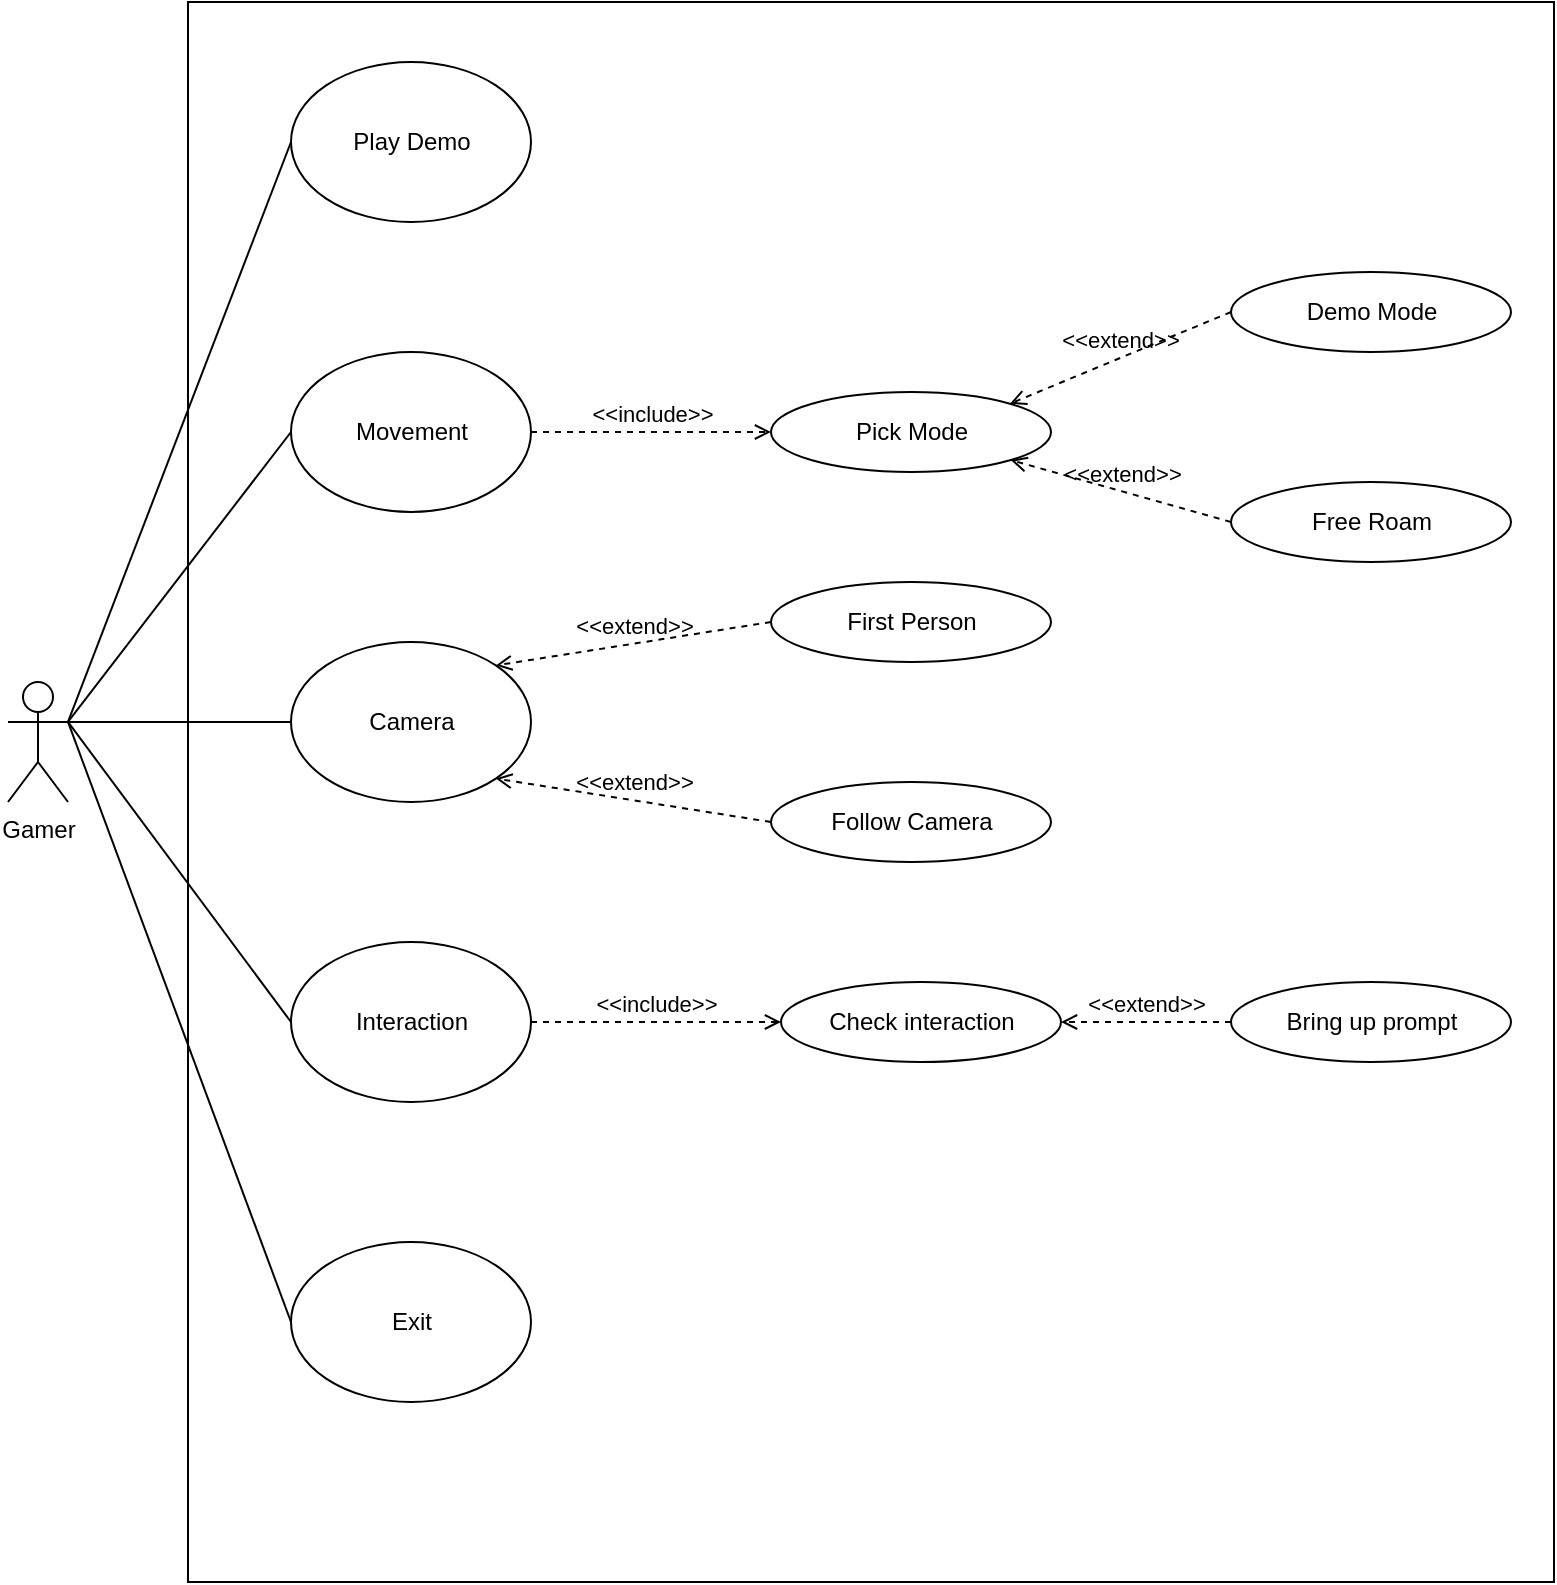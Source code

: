 <mxfile version="21.0.10" type="onedrive"><diagram name="Page-1" id="ma5Lmf_CDF-8DaPkn2zQ"><mxGraphModel grid="1" page="1" gridSize="10" guides="1" tooltips="1" connect="1" arrows="1" fold="1" pageScale="1" pageWidth="827" pageHeight="1169" math="0" shadow="0"><root><mxCell id="0"/><mxCell id="1" parent="0"/><mxCell id="ryDiJ-uIOphcoGZAUXl2-1" value="" style="rounded=0;whiteSpace=wrap;html=1;" vertex="1" parent="1"><mxGeometry x="97" y="40" width="683" height="790" as="geometry"/></mxCell><mxCell id="ryDiJ-uIOphcoGZAUXl2-2" value="Gamer" style="shape=umlActor;verticalLabelPosition=bottom;verticalAlign=top;html=1;outlineConnect=0;" vertex="1" parent="1"><mxGeometry x="7" y="380" width="30" height="60" as="geometry"/></mxCell><mxCell id="ryDiJ-uIOphcoGZAUXl2-3" value="Play Demo" style="ellipse;whiteSpace=wrap;html=1;" vertex="1" parent="1"><mxGeometry x="148.5" y="70" width="120" height="80" as="geometry"/></mxCell><mxCell id="ryDiJ-uIOphcoGZAUXl2-4" value="Movement" style="ellipse;whiteSpace=wrap;html=1;" vertex="1" parent="1"><mxGeometry x="148.5" y="215" width="120" height="80" as="geometry"/></mxCell><mxCell id="ryDiJ-uIOphcoGZAUXl2-5" value="Camera" style="ellipse;whiteSpace=wrap;html=1;" vertex="1" parent="1"><mxGeometry x="148.5" y="360" width="120" height="80" as="geometry"/></mxCell><mxCell id="ryDiJ-uIOphcoGZAUXl2-6" value="Interaction" style="ellipse;whiteSpace=wrap;html=1;" vertex="1" parent="1"><mxGeometry x="148.5" y="510" width="120" height="80" as="geometry"/></mxCell><mxCell id="ryDiJ-uIOphcoGZAUXl2-7" value="Exit" style="ellipse;whiteSpace=wrap;html=1;" vertex="1" parent="1"><mxGeometry x="148.5" y="660" width="120" height="80" as="geometry"/></mxCell><mxCell id="ryDiJ-uIOphcoGZAUXl2-8" value="Free Roam" style="ellipse;whiteSpace=wrap;html=1;" vertex="1" parent="1"><mxGeometry x="618.5" y="280" width="140" height="40" as="geometry"/></mxCell><mxCell id="ryDiJ-uIOphcoGZAUXl2-9" value="Demo Mode" style="ellipse;whiteSpace=wrap;html=1;" vertex="1" parent="1"><mxGeometry x="618.5" y="175" width="140" height="40" as="geometry"/></mxCell><mxCell id="ryDiJ-uIOphcoGZAUXl2-10" value="First Person" style="ellipse;whiteSpace=wrap;html=1;" vertex="1" parent="1"><mxGeometry x="388.5" y="330" width="140" height="40" as="geometry"/></mxCell><mxCell id="ryDiJ-uIOphcoGZAUXl2-11" value="Follow Camera" style="ellipse;whiteSpace=wrap;html=1;" vertex="1" parent="1"><mxGeometry x="388.5" y="430" width="140" height="40" as="geometry"/></mxCell><mxCell id="ryDiJ-uIOphcoGZAUXl2-12" value="Bring up prompt" style="ellipse;whiteSpace=wrap;html=1;" vertex="1" parent="1"><mxGeometry x="618.5" y="530" width="140" height="40" as="geometry"/></mxCell><mxCell id="ryDiJ-uIOphcoGZAUXl2-13" value="Check interaction" style="ellipse;whiteSpace=wrap;html=1;" vertex="1" parent="1"><mxGeometry x="393.5" y="530" width="140" height="40" as="geometry"/></mxCell><mxCell id="ryDiJ-uIOphcoGZAUXl2-14" value="Pick Mode" style="ellipse;whiteSpace=wrap;html=1;" vertex="1" parent="1"><mxGeometry x="388.5" y="235" width="140" height="40" as="geometry"/></mxCell><mxCell id="ryDiJ-uIOphcoGZAUXl2-21" value="" style="endArrow=none;html=1;rounded=0;entryX=0;entryY=0.5;entryDx=0;entryDy=0;exitX=1;exitY=0.333;exitDx=0;exitDy=0;exitPerimeter=0;" edge="1" parent="1" source="ryDiJ-uIOphcoGZAUXl2-2" target="ryDiJ-uIOphcoGZAUXl2-3"><mxGeometry width="50" height="50" relative="1" as="geometry"><mxPoint x="37" y="300" as="sourcePoint"/><mxPoint x="97" y="360" as="targetPoint"/></mxGeometry></mxCell><mxCell id="ryDiJ-uIOphcoGZAUXl2-22" value="" style="endArrow=none;html=1;rounded=0;entryX=0;entryY=0.5;entryDx=0;entryDy=0;exitX=1;exitY=0.333;exitDx=0;exitDy=0;exitPerimeter=0;" edge="1" parent="1" source="ryDiJ-uIOphcoGZAUXl2-2" target="ryDiJ-uIOphcoGZAUXl2-4"><mxGeometry width="50" height="50" relative="1" as="geometry"><mxPoint x="47" y="410" as="sourcePoint"/><mxPoint x="197" y="120" as="targetPoint"/></mxGeometry></mxCell><mxCell id="ryDiJ-uIOphcoGZAUXl2-23" value="" style="endArrow=none;html=1;rounded=0;entryX=0;entryY=0.5;entryDx=0;entryDy=0;exitX=1;exitY=0.333;exitDx=0;exitDy=0;exitPerimeter=0;" edge="1" parent="1" source="ryDiJ-uIOphcoGZAUXl2-2" target="ryDiJ-uIOphcoGZAUXl2-5"><mxGeometry width="50" height="50" relative="1" as="geometry"><mxPoint x="47" y="410" as="sourcePoint"/><mxPoint x="197" y="265" as="targetPoint"/></mxGeometry></mxCell><mxCell id="ryDiJ-uIOphcoGZAUXl2-24" value="" style="endArrow=none;html=1;rounded=0;entryX=0;entryY=0.5;entryDx=0;entryDy=0;exitX=1;exitY=0.333;exitDx=0;exitDy=0;exitPerimeter=0;" edge="1" parent="1" source="ryDiJ-uIOphcoGZAUXl2-2" target="ryDiJ-uIOphcoGZAUXl2-6"><mxGeometry width="50" height="50" relative="1" as="geometry"><mxPoint x="67" y="430" as="sourcePoint"/><mxPoint x="207" y="275" as="targetPoint"/></mxGeometry></mxCell><mxCell id="ryDiJ-uIOphcoGZAUXl2-25" value="" style="endArrow=none;html=1;rounded=0;entryX=0;entryY=0.5;entryDx=0;entryDy=0;exitX=1;exitY=0.333;exitDx=0;exitDy=0;exitPerimeter=0;" edge="1" parent="1" source="ryDiJ-uIOphcoGZAUXl2-2" target="ryDiJ-uIOphcoGZAUXl2-7"><mxGeometry width="50" height="50" relative="1" as="geometry"><mxPoint x="77" y="440" as="sourcePoint"/><mxPoint x="217" y="285" as="targetPoint"/></mxGeometry></mxCell><mxCell id="ryDiJ-uIOphcoGZAUXl2-28" value="&amp;lt;&amp;lt;include&amp;gt;&amp;gt;" style="html=1;verticalAlign=bottom;labelBackgroundColor=none;endArrow=open;endFill=0;dashed=1;rounded=0;entryX=0;entryY=0.5;entryDx=0;entryDy=0;exitX=1;exitY=0.5;exitDx=0;exitDy=0;" edge="1" parent="1" source="ryDiJ-uIOphcoGZAUXl2-4" target="ryDiJ-uIOphcoGZAUXl2-14"><mxGeometry width="160" relative="1" as="geometry"><mxPoint x="308.5" y="160" as="sourcePoint"/><mxPoint x="468.5" y="160" as="targetPoint"/></mxGeometry></mxCell><mxCell id="ryDiJ-uIOphcoGZAUXl2-30" value="&amp;lt;&amp;lt;include&amp;gt;&amp;gt;" style="html=1;verticalAlign=bottom;labelBackgroundColor=none;endArrow=open;endFill=0;dashed=1;rounded=0;exitX=1;exitY=0.5;exitDx=0;exitDy=0;entryX=0;entryY=0.5;entryDx=0;entryDy=0;" edge="1" parent="1" source="ryDiJ-uIOphcoGZAUXl2-6" target="ryDiJ-uIOphcoGZAUXl2-13"><mxGeometry width="160" relative="1" as="geometry"><mxPoint x="338.5" y="430" as="sourcePoint"/><mxPoint x="498.5" y="430" as="targetPoint"/></mxGeometry></mxCell><mxCell id="ryDiJ-uIOphcoGZAUXl2-33" value="&amp;lt;&amp;lt;extend&amp;gt;&amp;gt;" style="html=1;verticalAlign=bottom;labelBackgroundColor=none;endArrow=open;endFill=0;dashed=1;rounded=0;entryX=1;entryY=0;entryDx=0;entryDy=0;exitX=0;exitY=0.5;exitDx=0;exitDy=0;" edge="1" parent="1" source="ryDiJ-uIOphcoGZAUXl2-9" target="ryDiJ-uIOphcoGZAUXl2-14"><mxGeometry width="160" relative="1" as="geometry"><mxPoint x="338.5" y="430" as="sourcePoint"/><mxPoint x="498.5" y="430" as="targetPoint"/></mxGeometry></mxCell><mxCell id="ryDiJ-uIOphcoGZAUXl2-34" value="&amp;lt;&amp;lt;extend&amp;gt;&amp;gt;" style="html=1;verticalAlign=bottom;labelBackgroundColor=none;endArrow=open;endFill=0;dashed=1;rounded=0;entryX=1;entryY=0;entryDx=0;entryDy=0;exitX=0;exitY=0.5;exitDx=0;exitDy=0;" edge="1" parent="1" source="ryDiJ-uIOphcoGZAUXl2-10" target="ryDiJ-uIOphcoGZAUXl2-5"><mxGeometry width="160" relative="1" as="geometry"><mxPoint x="338.5" y="430" as="sourcePoint"/><mxPoint x="498.5" y="430" as="targetPoint"/></mxGeometry></mxCell><mxCell id="ryDiJ-uIOphcoGZAUXl2-35" value="&amp;lt;&amp;lt;extend&amp;gt;&amp;gt;" style="html=1;verticalAlign=bottom;labelBackgroundColor=none;endArrow=open;endFill=0;dashed=1;rounded=0;entryX=1;entryY=1;entryDx=0;entryDy=0;exitX=0;exitY=0.5;exitDx=0;exitDy=0;" edge="1" parent="1" source="ryDiJ-uIOphcoGZAUXl2-11" target="ryDiJ-uIOphcoGZAUXl2-5"><mxGeometry width="160" relative="1" as="geometry"><mxPoint x="338.5" y="430" as="sourcePoint"/><mxPoint x="498.5" y="430" as="targetPoint"/></mxGeometry></mxCell><mxCell id="ryDiJ-uIOphcoGZAUXl2-36" value="&amp;lt;&amp;lt;extend&amp;gt;&amp;gt;" style="html=1;verticalAlign=bottom;labelBackgroundColor=none;endArrow=open;endFill=0;dashed=1;rounded=0;exitX=0;exitY=0.5;exitDx=0;exitDy=0;" edge="1" parent="1" source="ryDiJ-uIOphcoGZAUXl2-8" target="ryDiJ-uIOphcoGZAUXl2-14"><mxGeometry width="160" relative="1" as="geometry"><mxPoint x="338.5" y="430" as="sourcePoint"/><mxPoint x="528.5" y="260" as="targetPoint"/></mxGeometry></mxCell><mxCell id="ryDiJ-uIOphcoGZAUXl2-37" value="&amp;lt;&amp;lt;extend&amp;gt;&amp;gt;" style="html=1;verticalAlign=bottom;labelBackgroundColor=none;endArrow=open;endFill=0;dashed=1;rounded=0;entryX=1;entryY=0.5;entryDx=0;entryDy=0;" edge="1" parent="1" source="ryDiJ-uIOphcoGZAUXl2-12" target="ryDiJ-uIOphcoGZAUXl2-13"><mxGeometry width="160" relative="1" as="geometry"><mxPoint x="338.5" y="430" as="sourcePoint"/><mxPoint x="498.5" y="430" as="targetPoint"/></mxGeometry></mxCell></root></mxGraphModel></diagram></mxfile>